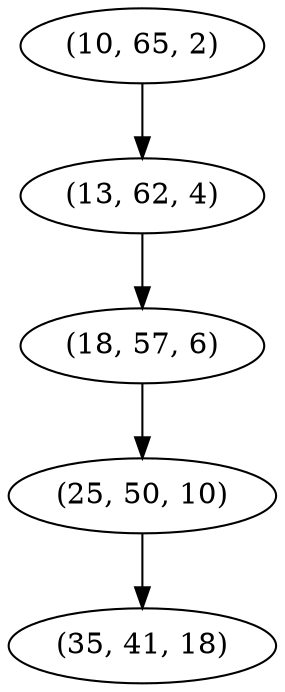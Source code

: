 digraph tree {
    "(10, 65, 2)";
    "(13, 62, 4)";
    "(18, 57, 6)";
    "(25, 50, 10)";
    "(35, 41, 18)";
    "(10, 65, 2)" -> "(13, 62, 4)";
    "(13, 62, 4)" -> "(18, 57, 6)";
    "(18, 57, 6)" -> "(25, 50, 10)";
    "(25, 50, 10)" -> "(35, 41, 18)";
}
